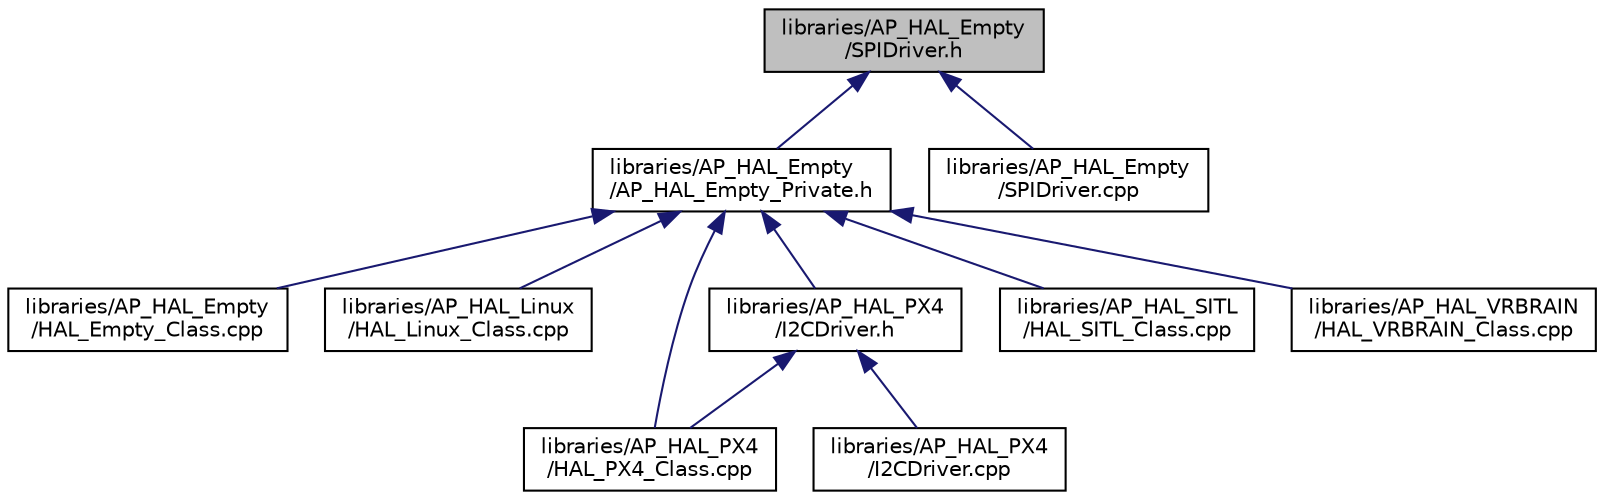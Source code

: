 digraph "libraries/AP_HAL_Empty/SPIDriver.h"
{
 // INTERACTIVE_SVG=YES
  edge [fontname="Helvetica",fontsize="10",labelfontname="Helvetica",labelfontsize="10"];
  node [fontname="Helvetica",fontsize="10",shape=record];
  Node1 [label="libraries/AP_HAL_Empty\l/SPIDriver.h",height=0.2,width=0.4,color="black", fillcolor="grey75", style="filled", fontcolor="black"];
  Node1 -> Node2 [dir="back",color="midnightblue",fontsize="10",style="solid",fontname="Helvetica"];
  Node2 [label="libraries/AP_HAL_Empty\l/AP_HAL_Empty_Private.h",height=0.2,width=0.4,color="black", fillcolor="white", style="filled",URL="$AP__HAL__Empty__Private_8h.html"];
  Node2 -> Node3 [dir="back",color="midnightblue",fontsize="10",style="solid",fontname="Helvetica"];
  Node3 [label="libraries/AP_HAL_Empty\l/HAL_Empty_Class.cpp",height=0.2,width=0.4,color="black", fillcolor="white", style="filled",URL="$HAL__Empty__Class_8cpp.html"];
  Node2 -> Node4 [dir="back",color="midnightblue",fontsize="10",style="solid",fontname="Helvetica"];
  Node4 [label="libraries/AP_HAL_Linux\l/HAL_Linux_Class.cpp",height=0.2,width=0.4,color="black", fillcolor="white", style="filled",URL="$HAL__Linux__Class_8cpp.html"];
  Node2 -> Node5 [dir="back",color="midnightblue",fontsize="10",style="solid",fontname="Helvetica"];
  Node5 [label="libraries/AP_HAL_PX4\l/I2CDriver.h",height=0.2,width=0.4,color="black", fillcolor="white", style="filled",URL="$PX4_2I2CDriver_8h.html"];
  Node5 -> Node6 [dir="back",color="midnightblue",fontsize="10",style="solid",fontname="Helvetica"];
  Node6 [label="libraries/AP_HAL_PX4\l/HAL_PX4_Class.cpp",height=0.2,width=0.4,color="black", fillcolor="white", style="filled",URL="$HAL__PX4__Class_8cpp.html"];
  Node5 -> Node7 [dir="back",color="midnightblue",fontsize="10",style="solid",fontname="Helvetica"];
  Node7 [label="libraries/AP_HAL_PX4\l/I2CDriver.cpp",height=0.2,width=0.4,color="black", fillcolor="white", style="filled",URL="$AP__HAL__PX4_2I2CDriver_8cpp.html"];
  Node2 -> Node6 [dir="back",color="midnightblue",fontsize="10",style="solid",fontname="Helvetica"];
  Node2 -> Node8 [dir="back",color="midnightblue",fontsize="10",style="solid",fontname="Helvetica"];
  Node8 [label="libraries/AP_HAL_SITL\l/HAL_SITL_Class.cpp",height=0.2,width=0.4,color="black", fillcolor="white", style="filled",URL="$HAL__SITL__Class_8cpp.html"];
  Node2 -> Node9 [dir="back",color="midnightblue",fontsize="10",style="solid",fontname="Helvetica"];
  Node9 [label="libraries/AP_HAL_VRBRAIN\l/HAL_VRBRAIN_Class.cpp",height=0.2,width=0.4,color="black", fillcolor="white", style="filled",URL="$HAL__VRBRAIN__Class_8cpp.html"];
  Node1 -> Node10 [dir="back",color="midnightblue",fontsize="10",style="solid",fontname="Helvetica"];
  Node10 [label="libraries/AP_HAL_Empty\l/SPIDriver.cpp",height=0.2,width=0.4,color="black", fillcolor="white", style="filled",URL="$AP__HAL__Empty_2SPIDriver_8cpp.html"];
}
